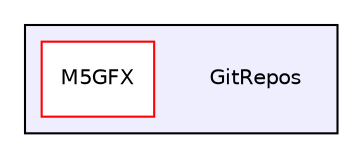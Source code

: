 digraph "GitRepos" {
  compound=true
  node [ fontsize="10", fontname="Helvetica"];
  edge [ labelfontsize="10", labelfontname="Helvetica"];
  subgraph clusterdir_4a8796b0ba1d3dc122873832137fbe4e {
    graph [ bgcolor="#eeeeff", pencolor="black", label="" URL="dir_4a8796b0ba1d3dc122873832137fbe4e.html"];
    dir_4a8796b0ba1d3dc122873832137fbe4e [shape=plaintext label="GitRepos"];
    dir_8a5de00820bae29ce67e663e304fc697 [shape=box label="M5GFX" color="red" fillcolor="white" style="filled" URL="dir_8a5de00820bae29ce67e663e304fc697.html"];
  }
}

